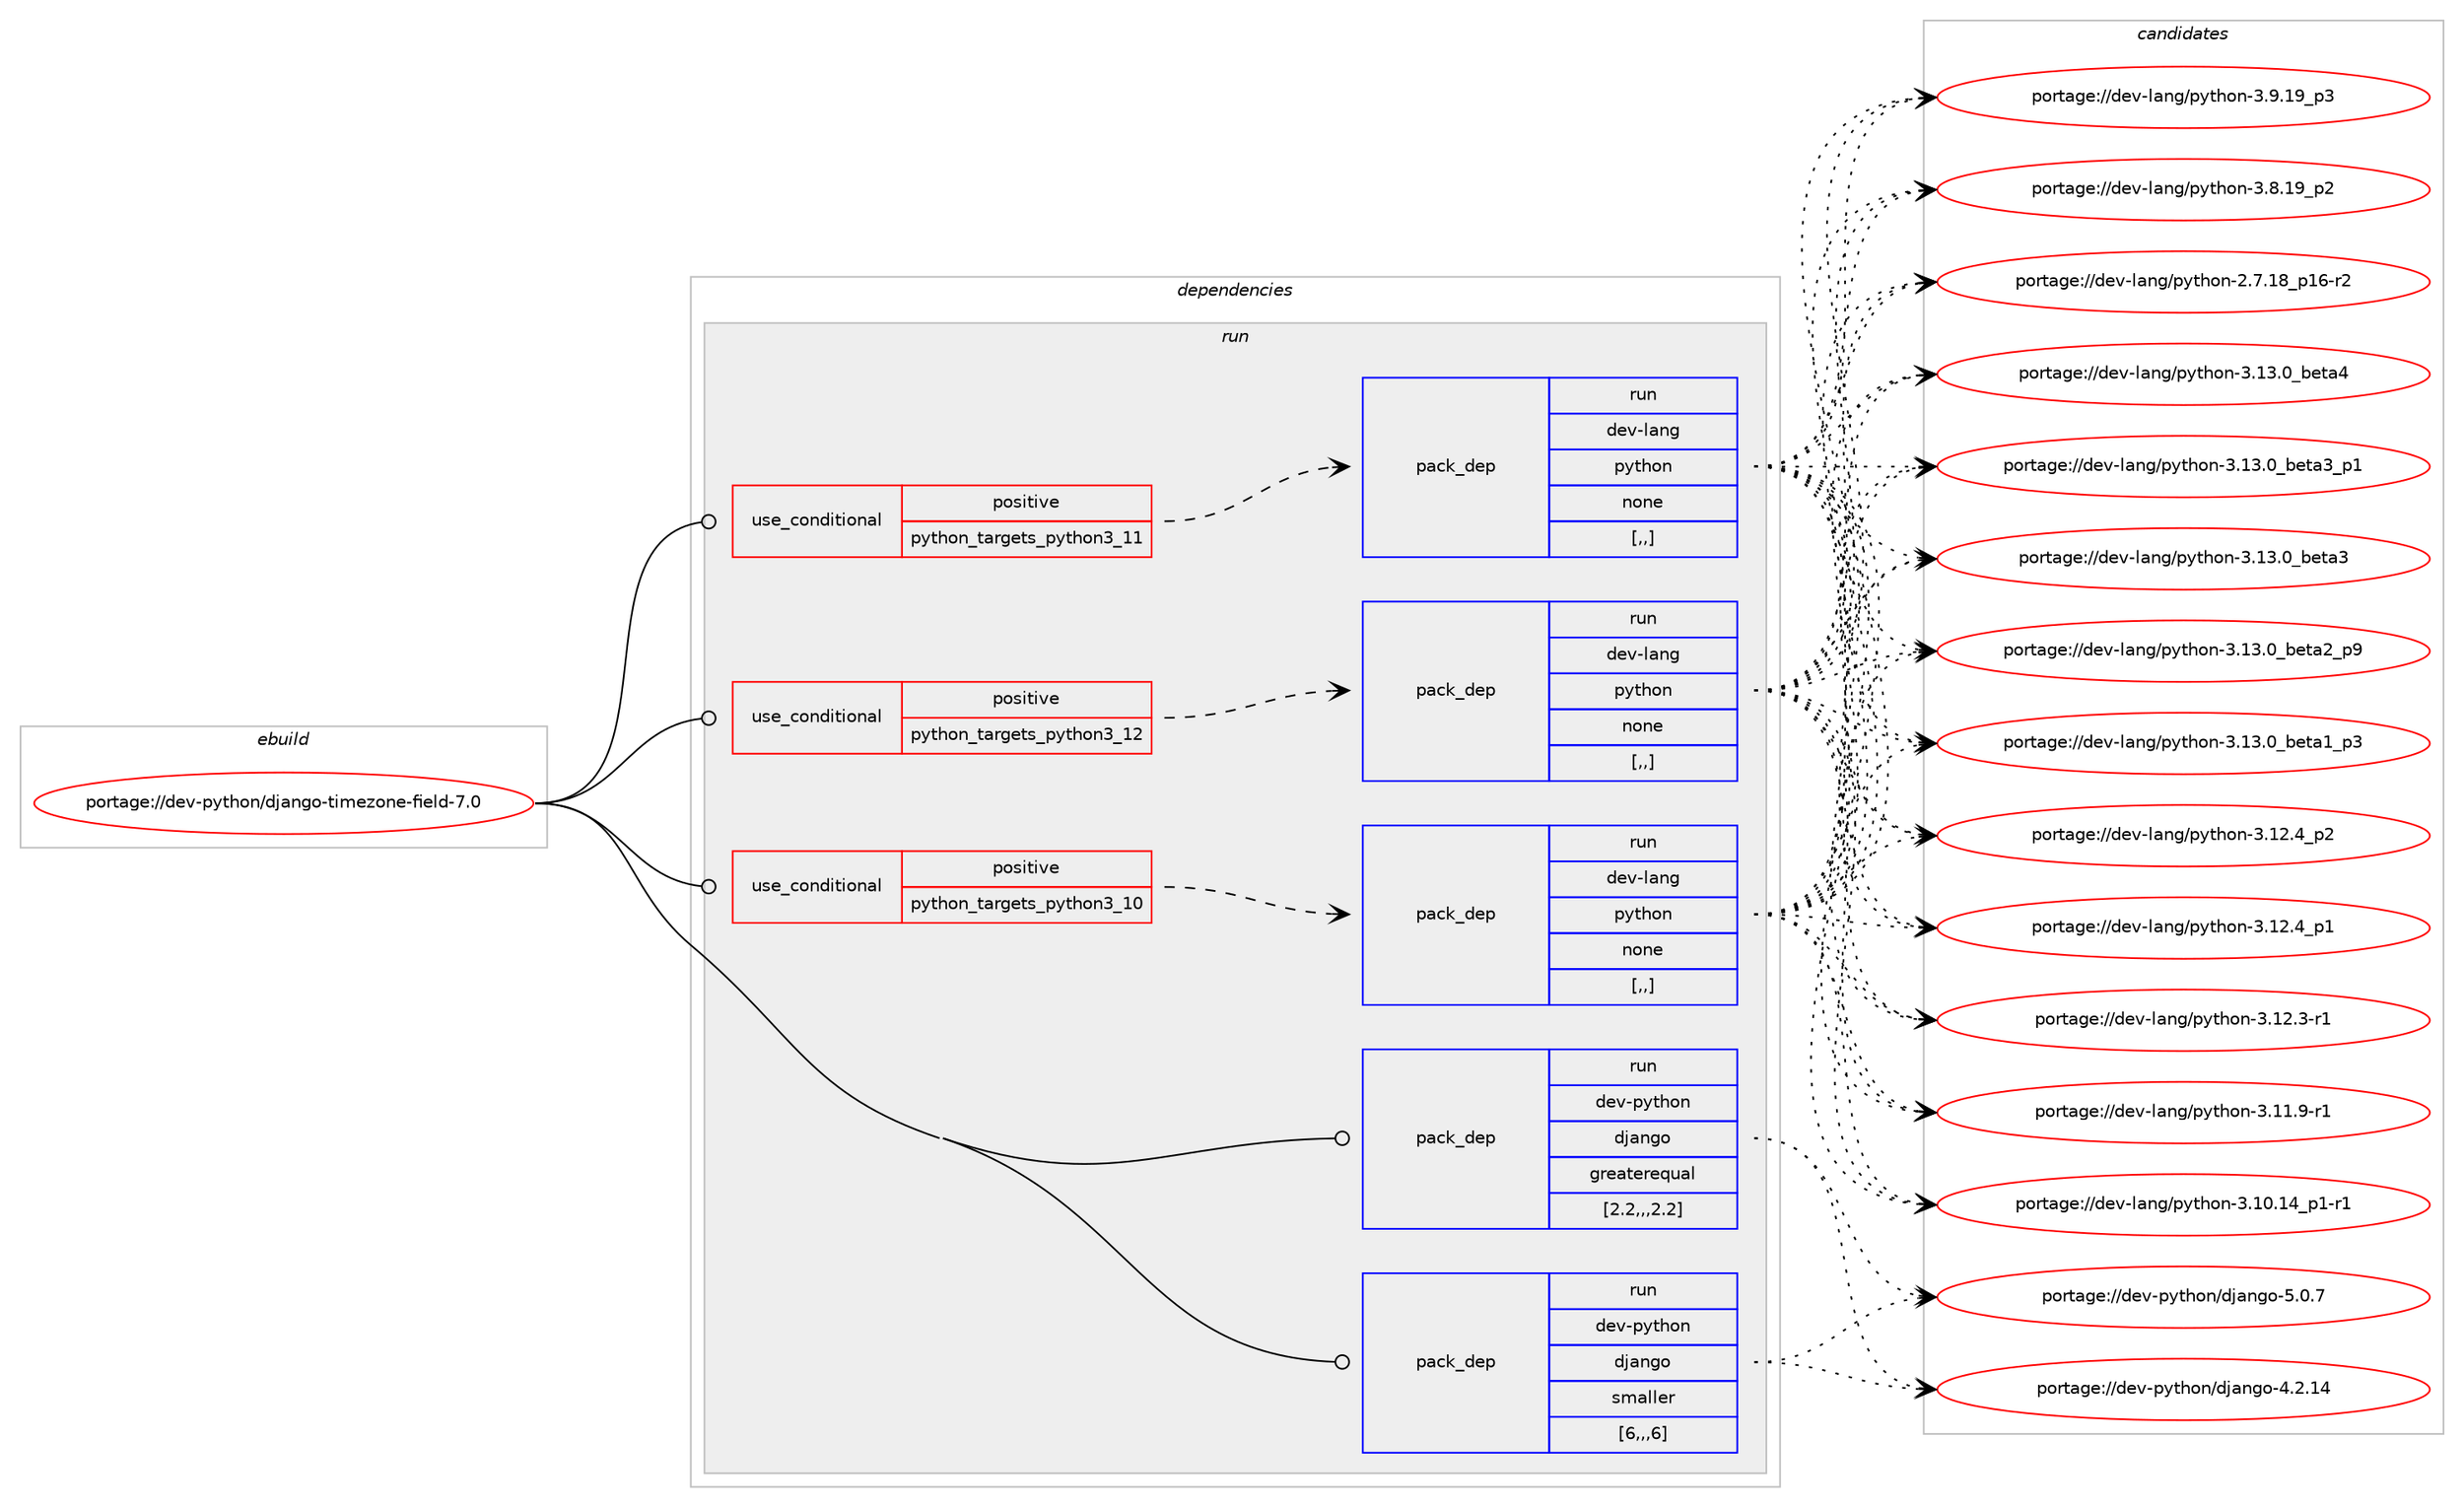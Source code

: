 digraph prolog {

# *************
# Graph options
# *************

newrank=true;
concentrate=true;
compound=true;
graph [rankdir=LR,fontname=Helvetica,fontsize=10,ranksep=1.5];#, ranksep=2.5, nodesep=0.2];
edge  [arrowhead=vee];
node  [fontname=Helvetica,fontsize=10];

# **********
# The ebuild
# **********

subgraph cluster_leftcol {
color=gray;
label=<<i>ebuild</i>>;
id [label="portage://dev-python/django-timezone-field-7.0", color=red, width=4, href="../dev-python/django-timezone-field-7.0.svg"];
}

# ****************
# The dependencies
# ****************

subgraph cluster_midcol {
color=gray;
label=<<i>dependencies</i>>;
subgraph cluster_compile {
fillcolor="#eeeeee";
style=filled;
label=<<i>compile</i>>;
}
subgraph cluster_compileandrun {
fillcolor="#eeeeee";
style=filled;
label=<<i>compile and run</i>>;
}
subgraph cluster_run {
fillcolor="#eeeeee";
style=filled;
label=<<i>run</i>>;
subgraph cond32659 {
dependency146023 [label=<<TABLE BORDER="0" CELLBORDER="1" CELLSPACING="0" CELLPADDING="4"><TR><TD ROWSPAN="3" CELLPADDING="10">use_conditional</TD></TR><TR><TD>positive</TD></TR><TR><TD>python_targets_python3_10</TD></TR></TABLE>>, shape=none, color=red];
subgraph pack112114 {
dependency146024 [label=<<TABLE BORDER="0" CELLBORDER="1" CELLSPACING="0" CELLPADDING="4" WIDTH="220"><TR><TD ROWSPAN="6" CELLPADDING="30">pack_dep</TD></TR><TR><TD WIDTH="110">run</TD></TR><TR><TD>dev-lang</TD></TR><TR><TD>python</TD></TR><TR><TD>none</TD></TR><TR><TD>[,,]</TD></TR></TABLE>>, shape=none, color=blue];
}
dependency146023:e -> dependency146024:w [weight=20,style="dashed",arrowhead="vee"];
}
id:e -> dependency146023:w [weight=20,style="solid",arrowhead="odot"];
subgraph cond32660 {
dependency146025 [label=<<TABLE BORDER="0" CELLBORDER="1" CELLSPACING="0" CELLPADDING="4"><TR><TD ROWSPAN="3" CELLPADDING="10">use_conditional</TD></TR><TR><TD>positive</TD></TR><TR><TD>python_targets_python3_11</TD></TR></TABLE>>, shape=none, color=red];
subgraph pack112115 {
dependency146026 [label=<<TABLE BORDER="0" CELLBORDER="1" CELLSPACING="0" CELLPADDING="4" WIDTH="220"><TR><TD ROWSPAN="6" CELLPADDING="30">pack_dep</TD></TR><TR><TD WIDTH="110">run</TD></TR><TR><TD>dev-lang</TD></TR><TR><TD>python</TD></TR><TR><TD>none</TD></TR><TR><TD>[,,]</TD></TR></TABLE>>, shape=none, color=blue];
}
dependency146025:e -> dependency146026:w [weight=20,style="dashed",arrowhead="vee"];
}
id:e -> dependency146025:w [weight=20,style="solid",arrowhead="odot"];
subgraph cond32661 {
dependency146027 [label=<<TABLE BORDER="0" CELLBORDER="1" CELLSPACING="0" CELLPADDING="4"><TR><TD ROWSPAN="3" CELLPADDING="10">use_conditional</TD></TR><TR><TD>positive</TD></TR><TR><TD>python_targets_python3_12</TD></TR></TABLE>>, shape=none, color=red];
subgraph pack112116 {
dependency146028 [label=<<TABLE BORDER="0" CELLBORDER="1" CELLSPACING="0" CELLPADDING="4" WIDTH="220"><TR><TD ROWSPAN="6" CELLPADDING="30">pack_dep</TD></TR><TR><TD WIDTH="110">run</TD></TR><TR><TD>dev-lang</TD></TR><TR><TD>python</TD></TR><TR><TD>none</TD></TR><TR><TD>[,,]</TD></TR></TABLE>>, shape=none, color=blue];
}
dependency146027:e -> dependency146028:w [weight=20,style="dashed",arrowhead="vee"];
}
id:e -> dependency146027:w [weight=20,style="solid",arrowhead="odot"];
subgraph pack112117 {
dependency146029 [label=<<TABLE BORDER="0" CELLBORDER="1" CELLSPACING="0" CELLPADDING="4" WIDTH="220"><TR><TD ROWSPAN="6" CELLPADDING="30">pack_dep</TD></TR><TR><TD WIDTH="110">run</TD></TR><TR><TD>dev-python</TD></TR><TR><TD>django</TD></TR><TR><TD>greaterequal</TD></TR><TR><TD>[2.2,,,2.2]</TD></TR></TABLE>>, shape=none, color=blue];
}
id:e -> dependency146029:w [weight=20,style="solid",arrowhead="odot"];
subgraph pack112118 {
dependency146030 [label=<<TABLE BORDER="0" CELLBORDER="1" CELLSPACING="0" CELLPADDING="4" WIDTH="220"><TR><TD ROWSPAN="6" CELLPADDING="30">pack_dep</TD></TR><TR><TD WIDTH="110">run</TD></TR><TR><TD>dev-python</TD></TR><TR><TD>django</TD></TR><TR><TD>smaller</TD></TR><TR><TD>[6,,,6]</TD></TR></TABLE>>, shape=none, color=blue];
}
id:e -> dependency146030:w [weight=20,style="solid",arrowhead="odot"];
}
}

# **************
# The candidates
# **************

subgraph cluster_choices {
rank=same;
color=gray;
label=<<i>candidates</i>>;

subgraph choice112114 {
color=black;
nodesep=1;
choice1001011184510897110103471121211161041111104551464951464895981011169752 [label="portage://dev-lang/python-3.13.0_beta4", color=red, width=4,href="../dev-lang/python-3.13.0_beta4.svg"];
choice10010111845108971101034711212111610411111045514649514648959810111697519511249 [label="portage://dev-lang/python-3.13.0_beta3_p1", color=red, width=4,href="../dev-lang/python-3.13.0_beta3_p1.svg"];
choice1001011184510897110103471121211161041111104551464951464895981011169751 [label="portage://dev-lang/python-3.13.0_beta3", color=red, width=4,href="../dev-lang/python-3.13.0_beta3.svg"];
choice10010111845108971101034711212111610411111045514649514648959810111697509511257 [label="portage://dev-lang/python-3.13.0_beta2_p9", color=red, width=4,href="../dev-lang/python-3.13.0_beta2_p9.svg"];
choice10010111845108971101034711212111610411111045514649514648959810111697499511251 [label="portage://dev-lang/python-3.13.0_beta1_p3", color=red, width=4,href="../dev-lang/python-3.13.0_beta1_p3.svg"];
choice100101118451089711010347112121116104111110455146495046529511250 [label="portage://dev-lang/python-3.12.4_p2", color=red, width=4,href="../dev-lang/python-3.12.4_p2.svg"];
choice100101118451089711010347112121116104111110455146495046529511249 [label="portage://dev-lang/python-3.12.4_p1", color=red, width=4,href="../dev-lang/python-3.12.4_p1.svg"];
choice100101118451089711010347112121116104111110455146495046514511449 [label="portage://dev-lang/python-3.12.3-r1", color=red, width=4,href="../dev-lang/python-3.12.3-r1.svg"];
choice100101118451089711010347112121116104111110455146494946574511449 [label="portage://dev-lang/python-3.11.9-r1", color=red, width=4,href="../dev-lang/python-3.11.9-r1.svg"];
choice100101118451089711010347112121116104111110455146494846495295112494511449 [label="portage://dev-lang/python-3.10.14_p1-r1", color=red, width=4,href="../dev-lang/python-3.10.14_p1-r1.svg"];
choice100101118451089711010347112121116104111110455146574649579511251 [label="portage://dev-lang/python-3.9.19_p3", color=red, width=4,href="../dev-lang/python-3.9.19_p3.svg"];
choice100101118451089711010347112121116104111110455146564649579511250 [label="portage://dev-lang/python-3.8.19_p2", color=red, width=4,href="../dev-lang/python-3.8.19_p2.svg"];
choice100101118451089711010347112121116104111110455046554649569511249544511450 [label="portage://dev-lang/python-2.7.18_p16-r2", color=red, width=4,href="../dev-lang/python-2.7.18_p16-r2.svg"];
dependency146024:e -> choice1001011184510897110103471121211161041111104551464951464895981011169752:w [style=dotted,weight="100"];
dependency146024:e -> choice10010111845108971101034711212111610411111045514649514648959810111697519511249:w [style=dotted,weight="100"];
dependency146024:e -> choice1001011184510897110103471121211161041111104551464951464895981011169751:w [style=dotted,weight="100"];
dependency146024:e -> choice10010111845108971101034711212111610411111045514649514648959810111697509511257:w [style=dotted,weight="100"];
dependency146024:e -> choice10010111845108971101034711212111610411111045514649514648959810111697499511251:w [style=dotted,weight="100"];
dependency146024:e -> choice100101118451089711010347112121116104111110455146495046529511250:w [style=dotted,weight="100"];
dependency146024:e -> choice100101118451089711010347112121116104111110455146495046529511249:w [style=dotted,weight="100"];
dependency146024:e -> choice100101118451089711010347112121116104111110455146495046514511449:w [style=dotted,weight="100"];
dependency146024:e -> choice100101118451089711010347112121116104111110455146494946574511449:w [style=dotted,weight="100"];
dependency146024:e -> choice100101118451089711010347112121116104111110455146494846495295112494511449:w [style=dotted,weight="100"];
dependency146024:e -> choice100101118451089711010347112121116104111110455146574649579511251:w [style=dotted,weight="100"];
dependency146024:e -> choice100101118451089711010347112121116104111110455146564649579511250:w [style=dotted,weight="100"];
dependency146024:e -> choice100101118451089711010347112121116104111110455046554649569511249544511450:w [style=dotted,weight="100"];
}
subgraph choice112115 {
color=black;
nodesep=1;
choice1001011184510897110103471121211161041111104551464951464895981011169752 [label="portage://dev-lang/python-3.13.0_beta4", color=red, width=4,href="../dev-lang/python-3.13.0_beta4.svg"];
choice10010111845108971101034711212111610411111045514649514648959810111697519511249 [label="portage://dev-lang/python-3.13.0_beta3_p1", color=red, width=4,href="../dev-lang/python-3.13.0_beta3_p1.svg"];
choice1001011184510897110103471121211161041111104551464951464895981011169751 [label="portage://dev-lang/python-3.13.0_beta3", color=red, width=4,href="../dev-lang/python-3.13.0_beta3.svg"];
choice10010111845108971101034711212111610411111045514649514648959810111697509511257 [label="portage://dev-lang/python-3.13.0_beta2_p9", color=red, width=4,href="../dev-lang/python-3.13.0_beta2_p9.svg"];
choice10010111845108971101034711212111610411111045514649514648959810111697499511251 [label="portage://dev-lang/python-3.13.0_beta1_p3", color=red, width=4,href="../dev-lang/python-3.13.0_beta1_p3.svg"];
choice100101118451089711010347112121116104111110455146495046529511250 [label="portage://dev-lang/python-3.12.4_p2", color=red, width=4,href="../dev-lang/python-3.12.4_p2.svg"];
choice100101118451089711010347112121116104111110455146495046529511249 [label="portage://dev-lang/python-3.12.4_p1", color=red, width=4,href="../dev-lang/python-3.12.4_p1.svg"];
choice100101118451089711010347112121116104111110455146495046514511449 [label="portage://dev-lang/python-3.12.3-r1", color=red, width=4,href="../dev-lang/python-3.12.3-r1.svg"];
choice100101118451089711010347112121116104111110455146494946574511449 [label="portage://dev-lang/python-3.11.9-r1", color=red, width=4,href="../dev-lang/python-3.11.9-r1.svg"];
choice100101118451089711010347112121116104111110455146494846495295112494511449 [label="portage://dev-lang/python-3.10.14_p1-r1", color=red, width=4,href="../dev-lang/python-3.10.14_p1-r1.svg"];
choice100101118451089711010347112121116104111110455146574649579511251 [label="portage://dev-lang/python-3.9.19_p3", color=red, width=4,href="../dev-lang/python-3.9.19_p3.svg"];
choice100101118451089711010347112121116104111110455146564649579511250 [label="portage://dev-lang/python-3.8.19_p2", color=red, width=4,href="../dev-lang/python-3.8.19_p2.svg"];
choice100101118451089711010347112121116104111110455046554649569511249544511450 [label="portage://dev-lang/python-2.7.18_p16-r2", color=red, width=4,href="../dev-lang/python-2.7.18_p16-r2.svg"];
dependency146026:e -> choice1001011184510897110103471121211161041111104551464951464895981011169752:w [style=dotted,weight="100"];
dependency146026:e -> choice10010111845108971101034711212111610411111045514649514648959810111697519511249:w [style=dotted,weight="100"];
dependency146026:e -> choice1001011184510897110103471121211161041111104551464951464895981011169751:w [style=dotted,weight="100"];
dependency146026:e -> choice10010111845108971101034711212111610411111045514649514648959810111697509511257:w [style=dotted,weight="100"];
dependency146026:e -> choice10010111845108971101034711212111610411111045514649514648959810111697499511251:w [style=dotted,weight="100"];
dependency146026:e -> choice100101118451089711010347112121116104111110455146495046529511250:w [style=dotted,weight="100"];
dependency146026:e -> choice100101118451089711010347112121116104111110455146495046529511249:w [style=dotted,weight="100"];
dependency146026:e -> choice100101118451089711010347112121116104111110455146495046514511449:w [style=dotted,weight="100"];
dependency146026:e -> choice100101118451089711010347112121116104111110455146494946574511449:w [style=dotted,weight="100"];
dependency146026:e -> choice100101118451089711010347112121116104111110455146494846495295112494511449:w [style=dotted,weight="100"];
dependency146026:e -> choice100101118451089711010347112121116104111110455146574649579511251:w [style=dotted,weight="100"];
dependency146026:e -> choice100101118451089711010347112121116104111110455146564649579511250:w [style=dotted,weight="100"];
dependency146026:e -> choice100101118451089711010347112121116104111110455046554649569511249544511450:w [style=dotted,weight="100"];
}
subgraph choice112116 {
color=black;
nodesep=1;
choice1001011184510897110103471121211161041111104551464951464895981011169752 [label="portage://dev-lang/python-3.13.0_beta4", color=red, width=4,href="../dev-lang/python-3.13.0_beta4.svg"];
choice10010111845108971101034711212111610411111045514649514648959810111697519511249 [label="portage://dev-lang/python-3.13.0_beta3_p1", color=red, width=4,href="../dev-lang/python-3.13.0_beta3_p1.svg"];
choice1001011184510897110103471121211161041111104551464951464895981011169751 [label="portage://dev-lang/python-3.13.0_beta3", color=red, width=4,href="../dev-lang/python-3.13.0_beta3.svg"];
choice10010111845108971101034711212111610411111045514649514648959810111697509511257 [label="portage://dev-lang/python-3.13.0_beta2_p9", color=red, width=4,href="../dev-lang/python-3.13.0_beta2_p9.svg"];
choice10010111845108971101034711212111610411111045514649514648959810111697499511251 [label="portage://dev-lang/python-3.13.0_beta1_p3", color=red, width=4,href="../dev-lang/python-3.13.0_beta1_p3.svg"];
choice100101118451089711010347112121116104111110455146495046529511250 [label="portage://dev-lang/python-3.12.4_p2", color=red, width=4,href="../dev-lang/python-3.12.4_p2.svg"];
choice100101118451089711010347112121116104111110455146495046529511249 [label="portage://dev-lang/python-3.12.4_p1", color=red, width=4,href="../dev-lang/python-3.12.4_p1.svg"];
choice100101118451089711010347112121116104111110455146495046514511449 [label="portage://dev-lang/python-3.12.3-r1", color=red, width=4,href="../dev-lang/python-3.12.3-r1.svg"];
choice100101118451089711010347112121116104111110455146494946574511449 [label="portage://dev-lang/python-3.11.9-r1", color=red, width=4,href="../dev-lang/python-3.11.9-r1.svg"];
choice100101118451089711010347112121116104111110455146494846495295112494511449 [label="portage://dev-lang/python-3.10.14_p1-r1", color=red, width=4,href="../dev-lang/python-3.10.14_p1-r1.svg"];
choice100101118451089711010347112121116104111110455146574649579511251 [label="portage://dev-lang/python-3.9.19_p3", color=red, width=4,href="../dev-lang/python-3.9.19_p3.svg"];
choice100101118451089711010347112121116104111110455146564649579511250 [label="portage://dev-lang/python-3.8.19_p2", color=red, width=4,href="../dev-lang/python-3.8.19_p2.svg"];
choice100101118451089711010347112121116104111110455046554649569511249544511450 [label="portage://dev-lang/python-2.7.18_p16-r2", color=red, width=4,href="../dev-lang/python-2.7.18_p16-r2.svg"];
dependency146028:e -> choice1001011184510897110103471121211161041111104551464951464895981011169752:w [style=dotted,weight="100"];
dependency146028:e -> choice10010111845108971101034711212111610411111045514649514648959810111697519511249:w [style=dotted,weight="100"];
dependency146028:e -> choice1001011184510897110103471121211161041111104551464951464895981011169751:w [style=dotted,weight="100"];
dependency146028:e -> choice10010111845108971101034711212111610411111045514649514648959810111697509511257:w [style=dotted,weight="100"];
dependency146028:e -> choice10010111845108971101034711212111610411111045514649514648959810111697499511251:w [style=dotted,weight="100"];
dependency146028:e -> choice100101118451089711010347112121116104111110455146495046529511250:w [style=dotted,weight="100"];
dependency146028:e -> choice100101118451089711010347112121116104111110455146495046529511249:w [style=dotted,weight="100"];
dependency146028:e -> choice100101118451089711010347112121116104111110455146495046514511449:w [style=dotted,weight="100"];
dependency146028:e -> choice100101118451089711010347112121116104111110455146494946574511449:w [style=dotted,weight="100"];
dependency146028:e -> choice100101118451089711010347112121116104111110455146494846495295112494511449:w [style=dotted,weight="100"];
dependency146028:e -> choice100101118451089711010347112121116104111110455146574649579511251:w [style=dotted,weight="100"];
dependency146028:e -> choice100101118451089711010347112121116104111110455146564649579511250:w [style=dotted,weight="100"];
dependency146028:e -> choice100101118451089711010347112121116104111110455046554649569511249544511450:w [style=dotted,weight="100"];
}
subgraph choice112117 {
color=black;
nodesep=1;
choice100101118451121211161041111104710010697110103111455346484655 [label="portage://dev-python/django-5.0.7", color=red, width=4,href="../dev-python/django-5.0.7.svg"];
choice10010111845112121116104111110471001069711010311145524650464952 [label="portage://dev-python/django-4.2.14", color=red, width=4,href="../dev-python/django-4.2.14.svg"];
dependency146029:e -> choice100101118451121211161041111104710010697110103111455346484655:w [style=dotted,weight="100"];
dependency146029:e -> choice10010111845112121116104111110471001069711010311145524650464952:w [style=dotted,weight="100"];
}
subgraph choice112118 {
color=black;
nodesep=1;
choice100101118451121211161041111104710010697110103111455346484655 [label="portage://dev-python/django-5.0.7", color=red, width=4,href="../dev-python/django-5.0.7.svg"];
choice10010111845112121116104111110471001069711010311145524650464952 [label="portage://dev-python/django-4.2.14", color=red, width=4,href="../dev-python/django-4.2.14.svg"];
dependency146030:e -> choice100101118451121211161041111104710010697110103111455346484655:w [style=dotted,weight="100"];
dependency146030:e -> choice10010111845112121116104111110471001069711010311145524650464952:w [style=dotted,weight="100"];
}
}

}

